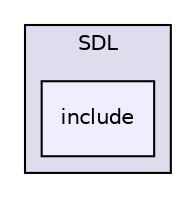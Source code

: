 digraph "include/SDL/include" {
  compound=true
  node [ fontsize="10", fontname="Helvetica"];
  edge [ labelfontsize="10", labelfontname="Helvetica"];
  subgraph clusterdir_bb71c587d4eee030bda30f2f35ebd6b7 {
    graph [ bgcolor="#ddddee", pencolor="black", label="SDL" fontname="Helvetica", fontsize="10", URL="dir_bb71c587d4eee030bda30f2f35ebd6b7.html"]
  dir_3b9b8e98eade024f68a871db77d1527d [shape=box, label="include", style="filled", fillcolor="#eeeeff", pencolor="black", URL="dir_3b9b8e98eade024f68a871db77d1527d.html"];
  }
}

